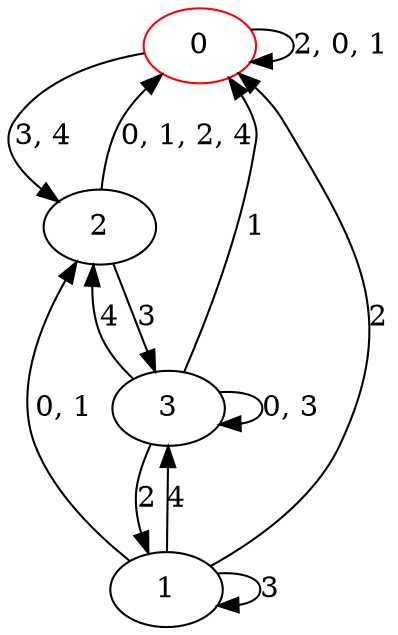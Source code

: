 digraph g {
0 [label= "0"] [color="red"];
1 [label= "1"];
2 [label= "2"];
3 [label= "3"];
1 -> 0[label= "2"];
1 -> 1[label= "3"];
1 -> 3[label= "4"];
2 -> 3[label= "3"];
3 -> 0[label= "1"];
3 -> 1[label= "2"];
3 -> 2[label= "4"];
0 -> 0[label= "2, 0, 1"];
0 -> 2[label= "3, 4"];
1 -> 2[label= "0, 1"];
3 -> 3[label= "0, 3"];
2 -> 0[label= "0, 1, 2, 4"];
}
